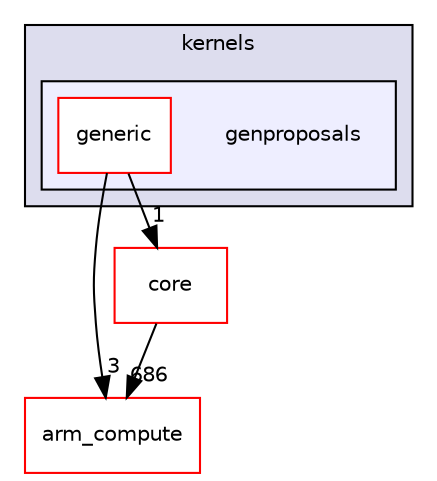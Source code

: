 digraph "src/cpu/kernels/genproposals" {
  compound=true
  node [ fontsize="10", fontname="Helvetica"];
  edge [ labelfontsize="10", labelfontname="Helvetica"];
  subgraph clusterdir_1de7bcbbdec2bf3559cb3c688662d4f5 {
    graph [ bgcolor="#ddddee", pencolor="black", label="kernels" fontname="Helvetica", fontsize="10", URL="dir_1de7bcbbdec2bf3559cb3c688662d4f5.xhtml"]
  subgraph clusterdir_3528d3ad05333e29c14f132998f2338c {
    graph [ bgcolor="#eeeeff", pencolor="black", label="" URL="dir_3528d3ad05333e29c14f132998f2338c.xhtml"];
    dir_3528d3ad05333e29c14f132998f2338c [shape=plaintext label="genproposals"];
  dir_f51438239cff34bf644ff658c0425c2f [shape=box label="generic" fillcolor="white" style="filled" color="red" URL="dir_f51438239cff34bf644ff658c0425c2f.xhtml"];
  }
  }
  dir_214608ef36d61442cb2b0c1c4e9a7def [shape=box label="arm_compute" fillcolor="white" style="filled" color="red" URL="dir_214608ef36d61442cb2b0c1c4e9a7def.xhtml"];
  dir_aebb8dcc11953d78e620bbef0b9e2183 [shape=box label="core" fillcolor="white" style="filled" color="red" URL="dir_aebb8dcc11953d78e620bbef0b9e2183.xhtml"];
  dir_f51438239cff34bf644ff658c0425c2f->dir_214608ef36d61442cb2b0c1c4e9a7def [headlabel="3", labeldistance=1.5 headhref="dir_000453_000000.xhtml"];
  dir_f51438239cff34bf644ff658c0425c2f->dir_aebb8dcc11953d78e620bbef0b9e2183 [headlabel="1", labeldistance=1.5 headhref="dir_000453_000017.xhtml"];
  dir_aebb8dcc11953d78e620bbef0b9e2183->dir_214608ef36d61442cb2b0c1c4e9a7def [headlabel="686", labeldistance=1.5 headhref="dir_000017_000000.xhtml"];
}
